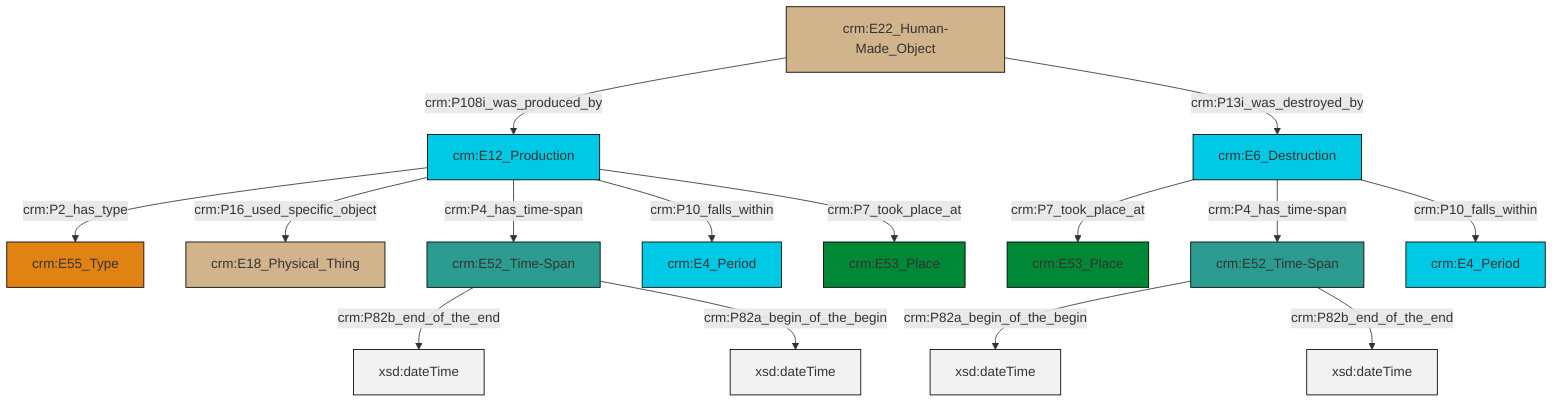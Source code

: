 graph TD
classDef Literal fill:#f2f2f2,stroke:#000000;
classDef CRM_Entity fill:#FFFFFF,stroke:#000000;
classDef Temporal_Entity fill:#00C9E6, stroke:#000000;
classDef Type fill:#E18312, stroke:#000000;
classDef Time-Span fill:#2C9C91, stroke:#000000;
classDef Appellation fill:#FFEB7F, stroke:#000000;
classDef Place fill:#008836, stroke:#000000;
classDef Persistent_Item fill:#B266B2, stroke:#000000;
classDef Conceptual_Object fill:#FFD700, stroke:#000000;
classDef Physical_Thing fill:#D2B48C, stroke:#000000;
classDef Actor fill:#f58aad, stroke:#000000;
classDef PC_Classes fill:#4ce600, stroke:#000000;
classDef Multi fill:#cccccc,stroke:#000000;

0["crm:E6_Destruction"]:::Temporal_Entity -->|crm:P7_took_place_at| 1["crm:E53_Place"]:::Place
0["crm:E6_Destruction"]:::Temporal_Entity -->|crm:P4_has_time-span| 5["crm:E52_Time-Span"]:::Time-Span
6["crm:E22_Human-Made_Object"]:::Physical_Thing -->|crm:P108i_was_produced_by| 7["crm:E12_Production"]:::Temporal_Entity
9["crm:E52_Time-Span"]:::Time-Span -->|crm:P82b_end_of_the_end| 10[xsd:dateTime]:::Literal
7["crm:E12_Production"]:::Temporal_Entity -->|crm:P2_has_type| 3["crm:E55_Type"]:::Type
7["crm:E12_Production"]:::Temporal_Entity -->|crm:P16_used_specific_object| 13["crm:E18_Physical_Thing"]:::Physical_Thing
7["crm:E12_Production"]:::Temporal_Entity -->|crm:P4_has_time-span| 9["crm:E52_Time-Span"]:::Time-Span
9["crm:E52_Time-Span"]:::Time-Span -->|crm:P82a_begin_of_the_begin| 15[xsd:dateTime]:::Literal
6["crm:E22_Human-Made_Object"]:::Physical_Thing -->|crm:P13i_was_destroyed_by| 0["crm:E6_Destruction"]:::Temporal_Entity
7["crm:E12_Production"]:::Temporal_Entity -->|crm:P10_falls_within| 11["crm:E4_Period"]:::Temporal_Entity
5["crm:E52_Time-Span"]:::Time-Span -->|crm:P82a_begin_of_the_begin| 18[xsd:dateTime]:::Literal
5["crm:E52_Time-Span"]:::Time-Span -->|crm:P82b_end_of_the_end| 21[xsd:dateTime]:::Literal
0["crm:E6_Destruction"]:::Temporal_Entity -->|crm:P10_falls_within| 16["crm:E4_Period"]:::Temporal_Entity
7["crm:E12_Production"]:::Temporal_Entity -->|crm:P7_took_place_at| 24["crm:E53_Place"]:::Place